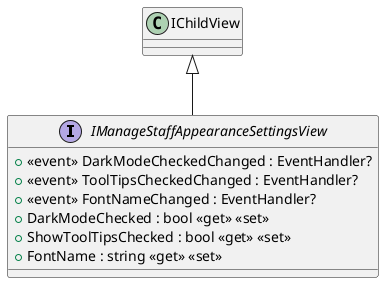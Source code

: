 @startuml
interface IManageStaffAppearanceSettingsView {
    +  <<event>> DarkModeCheckedChanged : EventHandler? 
    +  <<event>> ToolTipsCheckedChanged : EventHandler? 
    +  <<event>> FontNameChanged : EventHandler? 
    + DarkModeChecked : bool <<get>> <<set>>
    + ShowToolTipsChecked : bool <<get>> <<set>>
    + FontName : string <<get>> <<set>>
}
IChildView <|-- IManageStaffAppearanceSettingsView
@enduml
